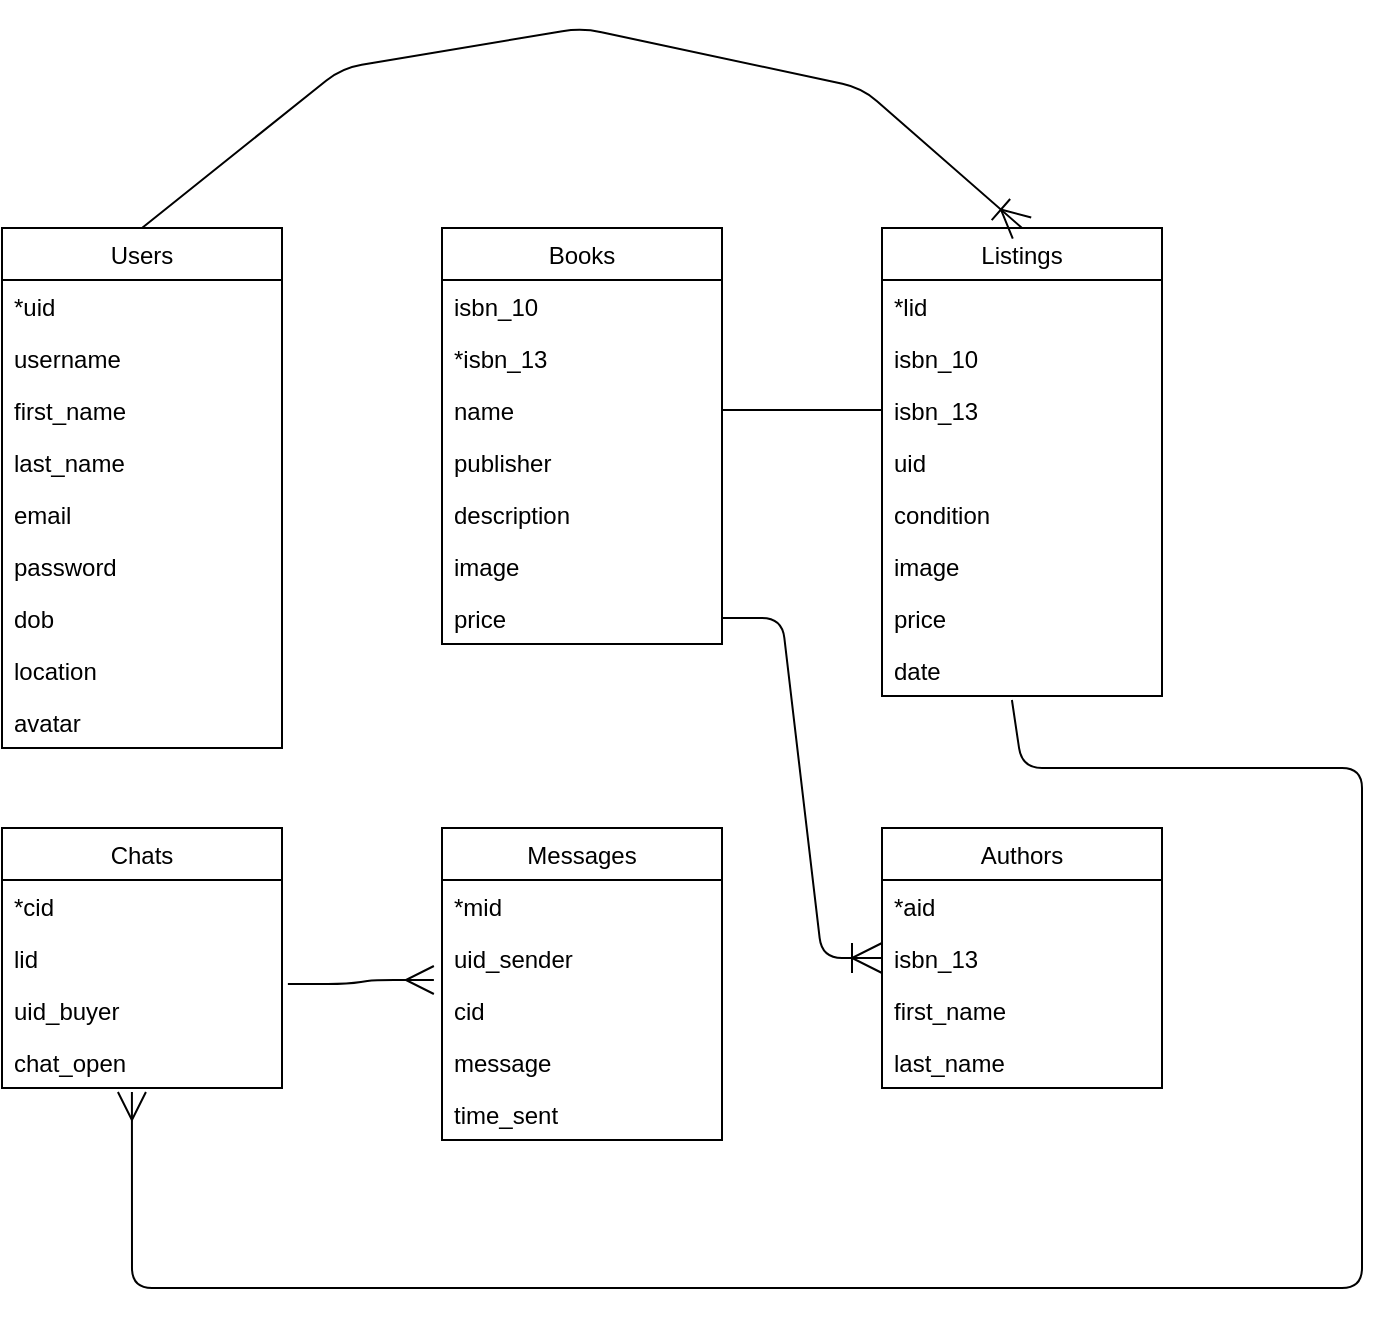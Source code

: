 <mxfile version="13.9.9" type="device"><diagram id="ZVFXFp4r0ZCmzAoTqwJ-" name="Page-1"><mxGraphModel dx="2062" dy="1097" grid="1" gridSize="10" guides="1" tooltips="1" connect="1" arrows="1" fold="1" page="1" pageScale="1" pageWidth="850" pageHeight="1100" math="0" shadow="0"><root><mxCell id="0"/><mxCell id="1" parent="0"/><mxCell id="_S24mD67PbSNXuJvwQu8-1" value="Users" style="swimlane;fontStyle=0;childLayout=stackLayout;horizontal=1;startSize=26;fillColor=none;horizontalStack=0;resizeParent=1;resizeParentMax=0;resizeLast=0;collapsible=1;marginBottom=0;" vertex="1" parent="1"><mxGeometry x="690" y="260" width="140" height="260" as="geometry"/></mxCell><mxCell id="_S24mD67PbSNXuJvwQu8-2" value="*uid" style="text;strokeColor=none;fillColor=none;align=left;verticalAlign=top;spacingLeft=4;spacingRight=4;overflow=hidden;rotatable=0;points=[[0,0.5],[1,0.5]];portConstraint=eastwest;" vertex="1" parent="_S24mD67PbSNXuJvwQu8-1"><mxGeometry y="26" width="140" height="26" as="geometry"/></mxCell><mxCell id="_S24mD67PbSNXuJvwQu8-3" value="username" style="text;strokeColor=none;fillColor=none;align=left;verticalAlign=top;spacingLeft=4;spacingRight=4;overflow=hidden;rotatable=0;points=[[0,0.5],[1,0.5]];portConstraint=eastwest;" vertex="1" parent="_S24mD67PbSNXuJvwQu8-1"><mxGeometry y="52" width="140" height="26" as="geometry"/></mxCell><mxCell id="_S24mD67PbSNXuJvwQu8-40" value="first_name" style="text;strokeColor=none;fillColor=none;align=left;verticalAlign=top;spacingLeft=4;spacingRight=4;overflow=hidden;rotatable=0;points=[[0,0.5],[1,0.5]];portConstraint=eastwest;" vertex="1" parent="_S24mD67PbSNXuJvwQu8-1"><mxGeometry y="78" width="140" height="26" as="geometry"/></mxCell><mxCell id="_S24mD67PbSNXuJvwQu8-8" value="last_name" style="text;strokeColor=none;fillColor=none;align=left;verticalAlign=top;spacingLeft=4;spacingRight=4;overflow=hidden;rotatable=0;points=[[0,0.5],[1,0.5]];portConstraint=eastwest;" vertex="1" parent="_S24mD67PbSNXuJvwQu8-1"><mxGeometry y="104" width="140" height="26" as="geometry"/></mxCell><mxCell id="_S24mD67PbSNXuJvwQu8-4" value="email" style="text;strokeColor=none;fillColor=none;align=left;verticalAlign=top;spacingLeft=4;spacingRight=4;overflow=hidden;rotatable=0;points=[[0,0.5],[1,0.5]];portConstraint=eastwest;" vertex="1" parent="_S24mD67PbSNXuJvwQu8-1"><mxGeometry y="130" width="140" height="26" as="geometry"/></mxCell><mxCell id="_S24mD67PbSNXuJvwQu8-5" value="password" style="text;strokeColor=none;fillColor=none;align=left;verticalAlign=top;spacingLeft=4;spacingRight=4;overflow=hidden;rotatable=0;points=[[0,0.5],[1,0.5]];portConstraint=eastwest;" vertex="1" parent="_S24mD67PbSNXuJvwQu8-1"><mxGeometry y="156" width="140" height="26" as="geometry"/></mxCell><mxCell id="_S24mD67PbSNXuJvwQu8-6" value="dob" style="text;strokeColor=none;fillColor=none;align=left;verticalAlign=top;spacingLeft=4;spacingRight=4;overflow=hidden;rotatable=0;points=[[0,0.5],[1,0.5]];portConstraint=eastwest;" vertex="1" parent="_S24mD67PbSNXuJvwQu8-1"><mxGeometry y="182" width="140" height="26" as="geometry"/></mxCell><mxCell id="_S24mD67PbSNXuJvwQu8-7" value="location" style="text;strokeColor=none;fillColor=none;align=left;verticalAlign=top;spacingLeft=4;spacingRight=4;overflow=hidden;rotatable=0;points=[[0,0.5],[1,0.5]];portConstraint=eastwest;" vertex="1" parent="_S24mD67PbSNXuJvwQu8-1"><mxGeometry y="208" width="140" height="26" as="geometry"/></mxCell><mxCell id="_S24mD67PbSNXuJvwQu8-39" value="avatar" style="text;strokeColor=none;fillColor=none;align=left;verticalAlign=top;spacingLeft=4;spacingRight=4;overflow=hidden;rotatable=0;points=[[0,0.5],[1,0.5]];portConstraint=eastwest;" vertex="1" parent="_S24mD67PbSNXuJvwQu8-1"><mxGeometry y="234" width="140" height="26" as="geometry"/></mxCell><mxCell id="_S24mD67PbSNXuJvwQu8-9" value="Books" style="swimlane;fontStyle=0;childLayout=stackLayout;horizontal=1;startSize=26;fillColor=none;horizontalStack=0;resizeParent=1;resizeParentMax=0;resizeLast=0;collapsible=1;marginBottom=0;" vertex="1" parent="1"><mxGeometry x="910" y="260" width="140" height="208" as="geometry"/></mxCell><mxCell id="_S24mD67PbSNXuJvwQu8-10" value="isbn_10" style="text;strokeColor=none;fillColor=none;align=left;verticalAlign=top;spacingLeft=4;spacingRight=4;overflow=hidden;rotatable=0;points=[[0,0.5],[1,0.5]];portConstraint=eastwest;" vertex="1" parent="_S24mD67PbSNXuJvwQu8-9"><mxGeometry y="26" width="140" height="26" as="geometry"/></mxCell><mxCell id="_S24mD67PbSNXuJvwQu8-11" value="*isbn_13" style="text;strokeColor=none;fillColor=none;align=left;verticalAlign=top;spacingLeft=4;spacingRight=4;overflow=hidden;rotatable=0;points=[[0,0.5],[1,0.5]];portConstraint=eastwest;" vertex="1" parent="_S24mD67PbSNXuJvwQu8-9"><mxGeometry y="52" width="140" height="26" as="geometry"/></mxCell><mxCell id="_S24mD67PbSNXuJvwQu8-12" value="name" style="text;strokeColor=none;fillColor=none;align=left;verticalAlign=top;spacingLeft=4;spacingRight=4;overflow=hidden;rotatable=0;points=[[0,0.5],[1,0.5]];portConstraint=eastwest;" vertex="1" parent="_S24mD67PbSNXuJvwQu8-9"><mxGeometry y="78" width="140" height="26" as="geometry"/></mxCell><mxCell id="_S24mD67PbSNXuJvwQu8-14" value="publisher" style="text;strokeColor=none;fillColor=none;align=left;verticalAlign=top;spacingLeft=4;spacingRight=4;overflow=hidden;rotatable=0;points=[[0,0.5],[1,0.5]];portConstraint=eastwest;" vertex="1" parent="_S24mD67PbSNXuJvwQu8-9"><mxGeometry y="104" width="140" height="26" as="geometry"/></mxCell><mxCell id="_S24mD67PbSNXuJvwQu8-15" value="description" style="text;strokeColor=none;fillColor=none;align=left;verticalAlign=top;spacingLeft=4;spacingRight=4;overflow=hidden;rotatable=0;points=[[0,0.5],[1,0.5]];portConstraint=eastwest;" vertex="1" parent="_S24mD67PbSNXuJvwQu8-9"><mxGeometry y="130" width="140" height="26" as="geometry"/></mxCell><mxCell id="_S24mD67PbSNXuJvwQu8-16" value="image" style="text;strokeColor=none;fillColor=none;align=left;verticalAlign=top;spacingLeft=4;spacingRight=4;overflow=hidden;rotatable=0;points=[[0,0.5],[1,0.5]];portConstraint=eastwest;" vertex="1" parent="_S24mD67PbSNXuJvwQu8-9"><mxGeometry y="156" width="140" height="26" as="geometry"/></mxCell><mxCell id="_S24mD67PbSNXuJvwQu8-17" value="price" style="text;strokeColor=none;fillColor=none;align=left;verticalAlign=top;spacingLeft=4;spacingRight=4;overflow=hidden;rotatable=0;points=[[0,0.5],[1,0.5]];portConstraint=eastwest;" vertex="1" parent="_S24mD67PbSNXuJvwQu8-9"><mxGeometry y="182" width="140" height="26" as="geometry"/></mxCell><mxCell id="_S24mD67PbSNXuJvwQu8-18" value="Listings" style="swimlane;fontStyle=0;childLayout=stackLayout;horizontal=1;startSize=26;fillColor=none;horizontalStack=0;resizeParent=1;resizeParentMax=0;resizeLast=0;collapsible=1;marginBottom=0;" vertex="1" parent="1"><mxGeometry x="1130" y="260" width="140" height="234" as="geometry"/></mxCell><mxCell id="_S24mD67PbSNXuJvwQu8-19" value="*lid" style="text;strokeColor=none;fillColor=none;align=left;verticalAlign=top;spacingLeft=4;spacingRight=4;overflow=hidden;rotatable=0;points=[[0,0.5],[1,0.5]];portConstraint=eastwest;" vertex="1" parent="_S24mD67PbSNXuJvwQu8-18"><mxGeometry y="26" width="140" height="26" as="geometry"/></mxCell><mxCell id="_S24mD67PbSNXuJvwQu8-20" value="isbn_10" style="text;strokeColor=none;fillColor=none;align=left;verticalAlign=top;spacingLeft=4;spacingRight=4;overflow=hidden;rotatable=0;points=[[0,0.5],[1,0.5]];portConstraint=eastwest;" vertex="1" parent="_S24mD67PbSNXuJvwQu8-18"><mxGeometry y="52" width="140" height="26" as="geometry"/></mxCell><mxCell id="_S24mD67PbSNXuJvwQu8-21" value="isbn_13" style="text;strokeColor=none;fillColor=none;align=left;verticalAlign=top;spacingLeft=4;spacingRight=4;overflow=hidden;rotatable=0;points=[[0,0.5],[1,0.5]];portConstraint=eastwest;" vertex="1" parent="_S24mD67PbSNXuJvwQu8-18"><mxGeometry y="78" width="140" height="26" as="geometry"/></mxCell><mxCell id="_S24mD67PbSNXuJvwQu8-22" value="uid" style="text;strokeColor=none;fillColor=none;align=left;verticalAlign=top;spacingLeft=4;spacingRight=4;overflow=hidden;rotatable=0;points=[[0,0.5],[1,0.5]];portConstraint=eastwest;" vertex="1" parent="_S24mD67PbSNXuJvwQu8-18"><mxGeometry y="104" width="140" height="26" as="geometry"/></mxCell><mxCell id="_S24mD67PbSNXuJvwQu8-23" value="condition" style="text;strokeColor=none;fillColor=none;align=left;verticalAlign=top;spacingLeft=4;spacingRight=4;overflow=hidden;rotatable=0;points=[[0,0.5],[1,0.5]];portConstraint=eastwest;" vertex="1" parent="_S24mD67PbSNXuJvwQu8-18"><mxGeometry y="130" width="140" height="26" as="geometry"/></mxCell><mxCell id="_S24mD67PbSNXuJvwQu8-24" value="image" style="text;strokeColor=none;fillColor=none;align=left;verticalAlign=top;spacingLeft=4;spacingRight=4;overflow=hidden;rotatable=0;points=[[0,0.5],[1,0.5]];portConstraint=eastwest;" vertex="1" parent="_S24mD67PbSNXuJvwQu8-18"><mxGeometry y="156" width="140" height="26" as="geometry"/></mxCell><mxCell id="_S24mD67PbSNXuJvwQu8-25" value="price" style="text;strokeColor=none;fillColor=none;align=left;verticalAlign=top;spacingLeft=4;spacingRight=4;overflow=hidden;rotatable=0;points=[[0,0.5],[1,0.5]];portConstraint=eastwest;" vertex="1" parent="_S24mD67PbSNXuJvwQu8-18"><mxGeometry y="182" width="140" height="26" as="geometry"/></mxCell><mxCell id="_S24mD67PbSNXuJvwQu8-26" value="date" style="text;strokeColor=none;fillColor=none;align=left;verticalAlign=top;spacingLeft=4;spacingRight=4;overflow=hidden;rotatable=0;points=[[0,0.5],[1,0.5]];portConstraint=eastwest;" vertex="1" parent="_S24mD67PbSNXuJvwQu8-18"><mxGeometry y="208" width="140" height="26" as="geometry"/></mxCell><mxCell id="_S24mD67PbSNXuJvwQu8-27" value="Chats" style="swimlane;fontStyle=0;childLayout=stackLayout;horizontal=1;startSize=26;fillColor=none;horizontalStack=0;resizeParent=1;resizeParentMax=0;resizeLast=0;collapsible=1;marginBottom=0;" vertex="1" parent="1"><mxGeometry x="690" y="560" width="140" height="130" as="geometry"/></mxCell><mxCell id="_S24mD67PbSNXuJvwQu8-28" value="*cid" style="text;strokeColor=none;fillColor=none;align=left;verticalAlign=top;spacingLeft=4;spacingRight=4;overflow=hidden;rotatable=0;points=[[0,0.5],[1,0.5]];portConstraint=eastwest;" vertex="1" parent="_S24mD67PbSNXuJvwQu8-27"><mxGeometry y="26" width="140" height="26" as="geometry"/></mxCell><mxCell id="_S24mD67PbSNXuJvwQu8-29" value="lid" style="text;strokeColor=none;fillColor=none;align=left;verticalAlign=top;spacingLeft=4;spacingRight=4;overflow=hidden;rotatable=0;points=[[0,0.5],[1,0.5]];portConstraint=eastwest;" vertex="1" parent="_S24mD67PbSNXuJvwQu8-27"><mxGeometry y="52" width="140" height="26" as="geometry"/></mxCell><mxCell id="_S24mD67PbSNXuJvwQu8-30" value="uid_buyer" style="text;strokeColor=none;fillColor=none;align=left;verticalAlign=top;spacingLeft=4;spacingRight=4;overflow=hidden;rotatable=0;points=[[0,0.5],[1,0.5]];portConstraint=eastwest;" vertex="1" parent="_S24mD67PbSNXuJvwQu8-27"><mxGeometry y="78" width="140" height="26" as="geometry"/></mxCell><mxCell id="_S24mD67PbSNXuJvwQu8-31" value="chat_open" style="text;strokeColor=none;fillColor=none;align=left;verticalAlign=top;spacingLeft=4;spacingRight=4;overflow=hidden;rotatable=0;points=[[0,0.5],[1,0.5]];portConstraint=eastwest;" vertex="1" parent="_S24mD67PbSNXuJvwQu8-27"><mxGeometry y="104" width="140" height="26" as="geometry"/></mxCell><mxCell id="_S24mD67PbSNXuJvwQu8-32" value="Messages" style="swimlane;fontStyle=0;childLayout=stackLayout;horizontal=1;startSize=26;fillColor=none;horizontalStack=0;resizeParent=1;resizeParentMax=0;resizeLast=0;collapsible=1;marginBottom=0;" vertex="1" parent="1"><mxGeometry x="910" y="560" width="140" height="156" as="geometry"/></mxCell><mxCell id="_S24mD67PbSNXuJvwQu8-33" value="*mid" style="text;strokeColor=none;fillColor=none;align=left;verticalAlign=top;spacingLeft=4;spacingRight=4;overflow=hidden;rotatable=0;points=[[0,0.5],[1,0.5]];portConstraint=eastwest;" vertex="1" parent="_S24mD67PbSNXuJvwQu8-32"><mxGeometry y="26" width="140" height="26" as="geometry"/></mxCell><mxCell id="_S24mD67PbSNXuJvwQu8-34" value="uid_sender" style="text;strokeColor=none;fillColor=none;align=left;verticalAlign=top;spacingLeft=4;spacingRight=4;overflow=hidden;rotatable=0;points=[[0,0.5],[1,0.5]];portConstraint=eastwest;" vertex="1" parent="_S24mD67PbSNXuJvwQu8-32"><mxGeometry y="52" width="140" height="26" as="geometry"/></mxCell><mxCell id="_S24mD67PbSNXuJvwQu8-35" value="cid" style="text;strokeColor=none;fillColor=none;align=left;verticalAlign=top;spacingLeft=4;spacingRight=4;overflow=hidden;rotatable=0;points=[[0,0.5],[1,0.5]];portConstraint=eastwest;" vertex="1" parent="_S24mD67PbSNXuJvwQu8-32"><mxGeometry y="78" width="140" height="26" as="geometry"/></mxCell><mxCell id="_S24mD67PbSNXuJvwQu8-36" value="message" style="text;strokeColor=none;fillColor=none;align=left;verticalAlign=top;spacingLeft=4;spacingRight=4;overflow=hidden;rotatable=0;points=[[0,0.5],[1,0.5]];portConstraint=eastwest;" vertex="1" parent="_S24mD67PbSNXuJvwQu8-32"><mxGeometry y="104" width="140" height="26" as="geometry"/></mxCell><mxCell id="_S24mD67PbSNXuJvwQu8-37" value="time_sent" style="text;strokeColor=none;fillColor=none;align=left;verticalAlign=top;spacingLeft=4;spacingRight=4;overflow=hidden;rotatable=0;points=[[0,0.5],[1,0.5]];portConstraint=eastwest;" vertex="1" parent="_S24mD67PbSNXuJvwQu8-32"><mxGeometry y="130" width="140" height="26" as="geometry"/></mxCell><mxCell id="_S24mD67PbSNXuJvwQu8-41" value="Authors" style="swimlane;fontStyle=0;childLayout=stackLayout;horizontal=1;startSize=26;fillColor=none;horizontalStack=0;resizeParent=1;resizeParentMax=0;resizeLast=0;collapsible=1;marginBottom=0;" vertex="1" parent="1"><mxGeometry x="1130" y="560" width="140" height="130" as="geometry"/></mxCell><mxCell id="_S24mD67PbSNXuJvwQu8-42" value="*aid" style="text;strokeColor=none;fillColor=none;align=left;verticalAlign=top;spacingLeft=4;spacingRight=4;overflow=hidden;rotatable=0;points=[[0,0.5],[1,0.5]];portConstraint=eastwest;" vertex="1" parent="_S24mD67PbSNXuJvwQu8-41"><mxGeometry y="26" width="140" height="26" as="geometry"/></mxCell><mxCell id="_S24mD67PbSNXuJvwQu8-43" value="isbn_13" style="text;strokeColor=none;fillColor=none;align=left;verticalAlign=top;spacingLeft=4;spacingRight=4;overflow=hidden;rotatable=0;points=[[0,0.5],[1,0.5]];portConstraint=eastwest;" vertex="1" parent="_S24mD67PbSNXuJvwQu8-41"><mxGeometry y="52" width="140" height="26" as="geometry"/></mxCell><mxCell id="_S24mD67PbSNXuJvwQu8-44" value="first_name" style="text;strokeColor=none;fillColor=none;align=left;verticalAlign=top;spacingLeft=4;spacingRight=4;overflow=hidden;rotatable=0;points=[[0,0.5],[1,0.5]];portConstraint=eastwest;" vertex="1" parent="_S24mD67PbSNXuJvwQu8-41"><mxGeometry y="78" width="140" height="26" as="geometry"/></mxCell><mxCell id="_S24mD67PbSNXuJvwQu8-45" value="last_name" style="text;strokeColor=none;fillColor=none;align=left;verticalAlign=top;spacingLeft=4;spacingRight=4;overflow=hidden;rotatable=0;points=[[0,0.5],[1,0.5]];portConstraint=eastwest;" vertex="1" parent="_S24mD67PbSNXuJvwQu8-41"><mxGeometry y="104" width="140" height="26" as="geometry"/></mxCell><mxCell id="_S24mD67PbSNXuJvwQu8-46" value="" style="edgeStyle=entityRelationEdgeStyle;fontSize=12;html=1;endArrow=ERoneToMany;exitX=1;exitY=0.5;exitDx=0;exitDy=0;entryX=0;entryY=0.5;entryDx=0;entryDy=0;endSize=13;" edge="1" parent="1" source="_S24mD67PbSNXuJvwQu8-17" target="_S24mD67PbSNXuJvwQu8-43"><mxGeometry width="100" height="100" relative="1" as="geometry"><mxPoint x="1470" y="520" as="sourcePoint"/><mxPoint x="1200" y="550" as="targetPoint"/></mxGeometry></mxCell><mxCell id="_S24mD67PbSNXuJvwQu8-47" style="edgeStyle=orthogonalEdgeStyle;rounded=0;orthogonalLoop=1;jettySize=auto;html=1;exitX=0;exitY=0.5;exitDx=0;exitDy=0;entryX=1;entryY=0.5;entryDx=0;entryDy=0;endArrow=none;endFill=0;" edge="1" parent="1" source="_S24mD67PbSNXuJvwQu8-21" target="_S24mD67PbSNXuJvwQu8-12"><mxGeometry relative="1" as="geometry"/></mxCell><mxCell id="_S24mD67PbSNXuJvwQu8-52" value="" style="endArrow=ERoneToMany;html=1;strokeColor=#000000;exitX=0.5;exitY=0;exitDx=0;exitDy=0;entryX=0.5;entryY=0;entryDx=0;entryDy=0;endFill=0;strokeWidth=1;endSize=12;" edge="1" parent="1" source="_S24mD67PbSNXuJvwQu8-1" target="_S24mD67PbSNXuJvwQu8-18"><mxGeometry width="50" height="50" relative="1" as="geometry"><mxPoint x="960" y="170" as="sourcePoint"/><mxPoint x="1010" y="120" as="targetPoint"/><Array as="points"><mxPoint x="860" y="180"/><mxPoint x="980" y="160"/><mxPoint x="1120" y="190"/></Array></mxGeometry></mxCell><mxCell id="_S24mD67PbSNXuJvwQu8-53" value="" style="edgeStyle=entityRelationEdgeStyle;fontSize=12;html=1;endArrow=ERmany;strokeColor=#000000;strokeWidth=1;exitX=1.021;exitY=0;exitDx=0;exitDy=0;exitPerimeter=0;entryX=-0.029;entryY=-0.077;entryDx=0;entryDy=0;entryPerimeter=0;endSize=12;" edge="1" parent="1" source="_S24mD67PbSNXuJvwQu8-30" target="_S24mD67PbSNXuJvwQu8-35"><mxGeometry width="100" height="100" relative="1" as="geometry"><mxPoint x="830" y="810" as="sourcePoint"/><mxPoint x="930" y="710" as="targetPoint"/></mxGeometry></mxCell><mxCell id="_S24mD67PbSNXuJvwQu8-57" value="" style="endArrow=none;html=1;strokeColor=#000000;strokeWidth=1;exitX=0.464;exitY=1.077;exitDx=0;exitDy=0;exitPerimeter=0;entryX=0.464;entryY=1.077;entryDx=0;entryDy=0;entryPerimeter=0;startArrow=ERmany;startFill=0;startSize=12;" edge="1" parent="1" source="_S24mD67PbSNXuJvwQu8-31" target="_S24mD67PbSNXuJvwQu8-26"><mxGeometry width="50" height="50" relative="1" as="geometry"><mxPoint x="1380" y="820" as="sourcePoint"/><mxPoint x="1210" y="520" as="targetPoint"/><Array as="points"><mxPoint x="755" y="790"/><mxPoint x="1370" y="790"/><mxPoint x="1370" y="530"/><mxPoint x="1200" y="530"/></Array></mxGeometry></mxCell></root></mxGraphModel></diagram></mxfile>
